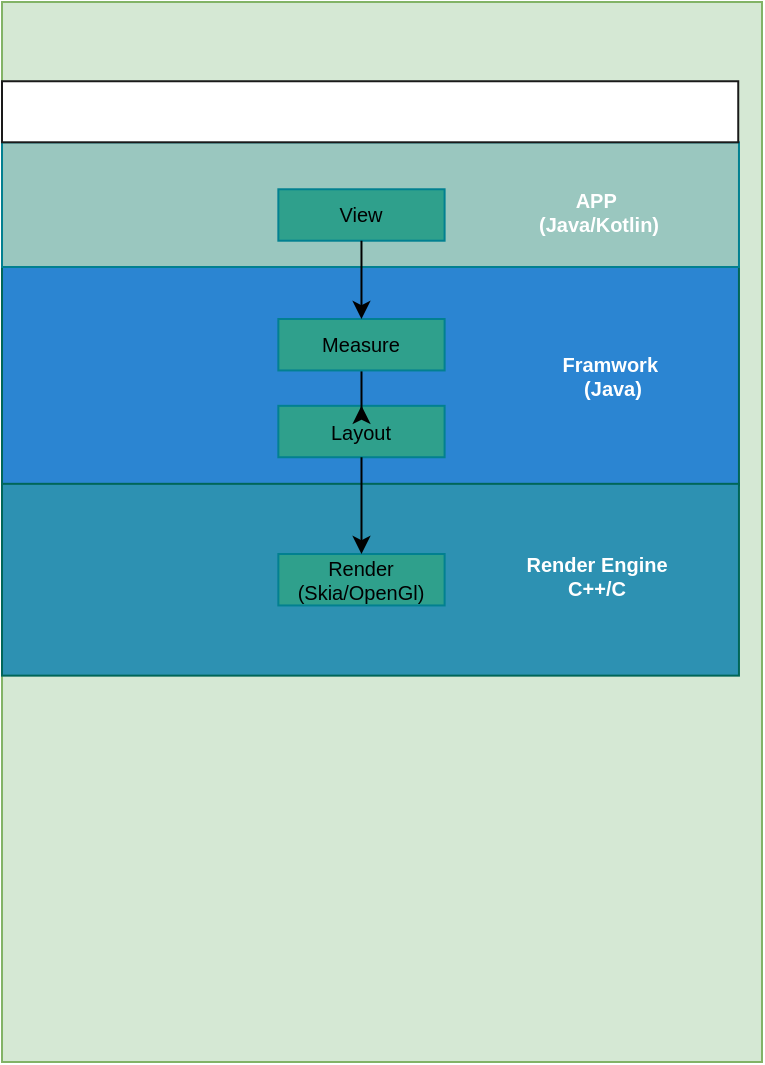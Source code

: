 <mxfile version="14.5.8" type="github">
  <diagram name="Page-1" id="74e2e168-ea6b-b213-b513-2b3c1d86103e">
    <mxGraphModel dx="1061" dy="1440" grid="1" gridSize="10" guides="1" tooltips="1" connect="1" arrows="1" fold="1" page="1" pageScale="1" pageWidth="1100" pageHeight="850" background="#FFFFFF" math="0" shadow="0">
      <root>
        <mxCell id="0" />
        <mxCell id="zV7dkoKjgI9M_0pRiy-D-59" parent="0" />
        <mxCell id="zV7dkoKjgI9M_0pRiy-D-67" value="" style="group;fillColor=#d5e8d4;strokeColor=#82b366;recursiveResize=1;resizable=1;" vertex="1" connectable="0" parent="zV7dkoKjgI9M_0pRiy-D-59">
          <mxGeometry x="520" y="-270" width="380" height="530" as="geometry" />
        </mxCell>
        <mxCell id="zV7dkoKjgI9M_0pRiy-D-60" value="" style="whiteSpace=wrap;html=1;rounded=0;sketch=0;strokeColor=#006658;fontColor=#5C5C5C;fillColor=#2B85D2;" vertex="1" parent="zV7dkoKjgI9M_0pRiy-D-67">
          <mxGeometry y="132.5" width="368.481" height="109.118" as="geometry" />
        </mxCell>
        <mxCell id="zV7dkoKjgI9M_0pRiy-D-61" value="" style="whiteSpace=wrap;html=1;rounded=0;sketch=0;strokeColor=#006658;fontColor=#5C5C5C;fillColor=#2D91B2;" vertex="1" parent="zV7dkoKjgI9M_0pRiy-D-67">
          <mxGeometry y="240.907" width="368.481" height="95.915" as="geometry" />
        </mxCell>
        <mxCell id="zV7dkoKjgI9M_0pRiy-D-65" value="" style="whiteSpace=wrap;html=1;rounded=0;sketch=0;strokeColor=#028090;fontColor=#E4FDE1;fillColor=#9AC7BF;" vertex="1" parent="zV7dkoKjgI9M_0pRiy-D-67">
          <mxGeometry y="70.147" width="368.485" height="62.353" as="geometry" />
        </mxCell>
        <mxCell id="zV7dkoKjgI9M_0pRiy-D-66" value="APP&amp;nbsp;&lt;br style=&quot;font-size: 10px&quot;&gt;(Java/Kotlin)" style="text;html=1;resizable=0;autosize=1;align=center;verticalAlign=middle;points=[];fillColor=none;strokeColor=none;rounded=0;sketch=0;fontStyle=1;fontSize=10;fontColor=#FFFFFF;" vertex="1" parent="zV7dkoKjgI9M_0pRiy-D-67">
          <mxGeometry x="253.33" y="89.634" width="90" height="30" as="geometry" />
        </mxCell>
        <mxCell id="zV7dkoKjgI9M_0pRiy-D-68" value="Framwork&amp;nbsp;&lt;br style=&quot;font-size: 10px&quot;&gt;(Java)" style="text;html=1;resizable=0;autosize=1;align=center;verticalAlign=middle;points=[];fillColor=none;strokeColor=none;rounded=0;sketch=0;fontStyle=1;fontSize=10;fontColor=#FFFFFF;" vertex="1" parent="zV7dkoKjgI9M_0pRiy-D-67">
          <mxGeometry x="265.203" y="172.195" width="80" height="30" as="geometry" />
        </mxCell>
        <mxCell id="zV7dkoKjgI9M_0pRiy-D-70" value="Render Engine&lt;br style=&quot;font-size: 10px&quot;&gt;C++/C" style="text;html=1;resizable=0;autosize=1;align=center;verticalAlign=middle;points=[];fillColor=none;strokeColor=none;rounded=0;sketch=0;fontStyle=1;fontSize=10;fontColor=#FFFFFF;" vertex="1" parent="zV7dkoKjgI9M_0pRiy-D-67">
          <mxGeometry x="247.396" y="272.011" width="100" height="30" as="geometry" />
        </mxCell>
        <mxCell id="zV7dkoKjgI9M_0pRiy-D-71" value="Render&lt;br&gt;(Skia/OpenGl)" style="whiteSpace=wrap;html=1;rounded=0;sketch=0;strokeColor=#028090;fontSize=10;fontColor=#000000;fillColor=#2FA08C;" vertex="1" parent="zV7dkoKjgI9M_0pRiy-D-67">
          <mxGeometry x="138.182" y="276.007" width="83.125" height="25.721" as="geometry" />
        </mxCell>
        <mxCell id="zV7dkoKjgI9M_0pRiy-D-73" value="Layout" style="whiteSpace=wrap;html=1;rounded=0;sketch=0;strokeColor=#028090;fontSize=10;fontColor=#000000;fillColor=#2FA08C;" vertex="1" parent="zV7dkoKjgI9M_0pRiy-D-67">
          <mxGeometry x="138.177" y="201.912" width="83.125" height="25.721" as="geometry" />
        </mxCell>
        <mxCell id="zV7dkoKjgI9M_0pRiy-D-96" style="edgeStyle=orthogonalEdgeStyle;curved=0;rounded=1;sketch=0;orthogonalLoop=1;jettySize=auto;html=1;entryX=0.5;entryY=0;entryDx=0;entryDy=0;strokeColor=#000000;fillColor=#F45B69;fontSize=10;fontColor=#000000;" edge="1" parent="zV7dkoKjgI9M_0pRiy-D-67" source="zV7dkoKjgI9M_0pRiy-D-95" target="zV7dkoKjgI9M_0pRiy-D-73">
          <mxGeometry relative="1" as="geometry" />
        </mxCell>
        <mxCell id="zV7dkoKjgI9M_0pRiy-D-95" value="Measure" style="whiteSpace=wrap;html=1;rounded=0;sketch=0;strokeColor=#028090;fontSize=10;fontColor=#000000;fillColor=#2FA08C;" vertex="1" parent="zV7dkoKjgI9M_0pRiy-D-67">
          <mxGeometry x="138.182" y="158.505" width="83.125" height="25.721" as="geometry" />
        </mxCell>
        <mxCell id="zV7dkoKjgI9M_0pRiy-D-97" value="View" style="whiteSpace=wrap;html=1;rounded=0;sketch=0;strokeColor=#028090;fontSize=10;fontColor=#000000;fillColor=#2FA08C;" vertex="1" parent="zV7dkoKjgI9M_0pRiy-D-67">
          <mxGeometry x="138.177" y="93.636" width="83.125" height="25.721" as="geometry" />
        </mxCell>
        <mxCell id="zV7dkoKjgI9M_0pRiy-D-74" style="edgeStyle=orthogonalEdgeStyle;curved=0;rounded=1;sketch=0;orthogonalLoop=1;jettySize=auto;html=1;entryX=0.5;entryY=0;entryDx=0;entryDy=0;fillColor=#F45B69;fontSize=10;" edge="1" parent="zV7dkoKjgI9M_0pRiy-D-67" source="zV7dkoKjgI9M_0pRiy-D-73" target="zV7dkoKjgI9M_0pRiy-D-71">
          <mxGeometry relative="1" as="geometry" />
        </mxCell>
        <mxCell id="zV7dkoKjgI9M_0pRiy-D-116" style="edgeStyle=orthogonalEdgeStyle;curved=0;rounded=1;sketch=0;orthogonalLoop=1;jettySize=auto;html=1;entryX=0.5;entryY=0;entryDx=0;entryDy=0;fillColor=#F45B69;fontSize=10;exitX=0.5;exitY=1;exitDx=0;exitDy=0;" edge="1" parent="zV7dkoKjgI9M_0pRiy-D-67" source="zV7dkoKjgI9M_0pRiy-D-97" target="zV7dkoKjgI9M_0pRiy-D-95">
          <mxGeometry relative="1" as="geometry">
            <mxPoint x="183.649" y="54.559" as="sourcePoint" />
            <mxPoint x="183.649" y="124.347" as="targetPoint" />
          </mxGeometry>
        </mxCell>
        <mxCell id="zV7dkoKjgI9M_0pRiy-D-120" value="" style="whiteSpace=wrap;html=1;rounded=0;sketch=0;fontSize=10;fontColor=#FFFFFF;fillColor=#FFFFFF;strokeColor=#1A1A1A;" vertex="1" parent="zV7dkoKjgI9M_0pRiy-D-67">
          <mxGeometry y="39.626" width="368.125" height="30.522" as="geometry" />
        </mxCell>
      </root>
    </mxGraphModel>
  </diagram>
</mxfile>
